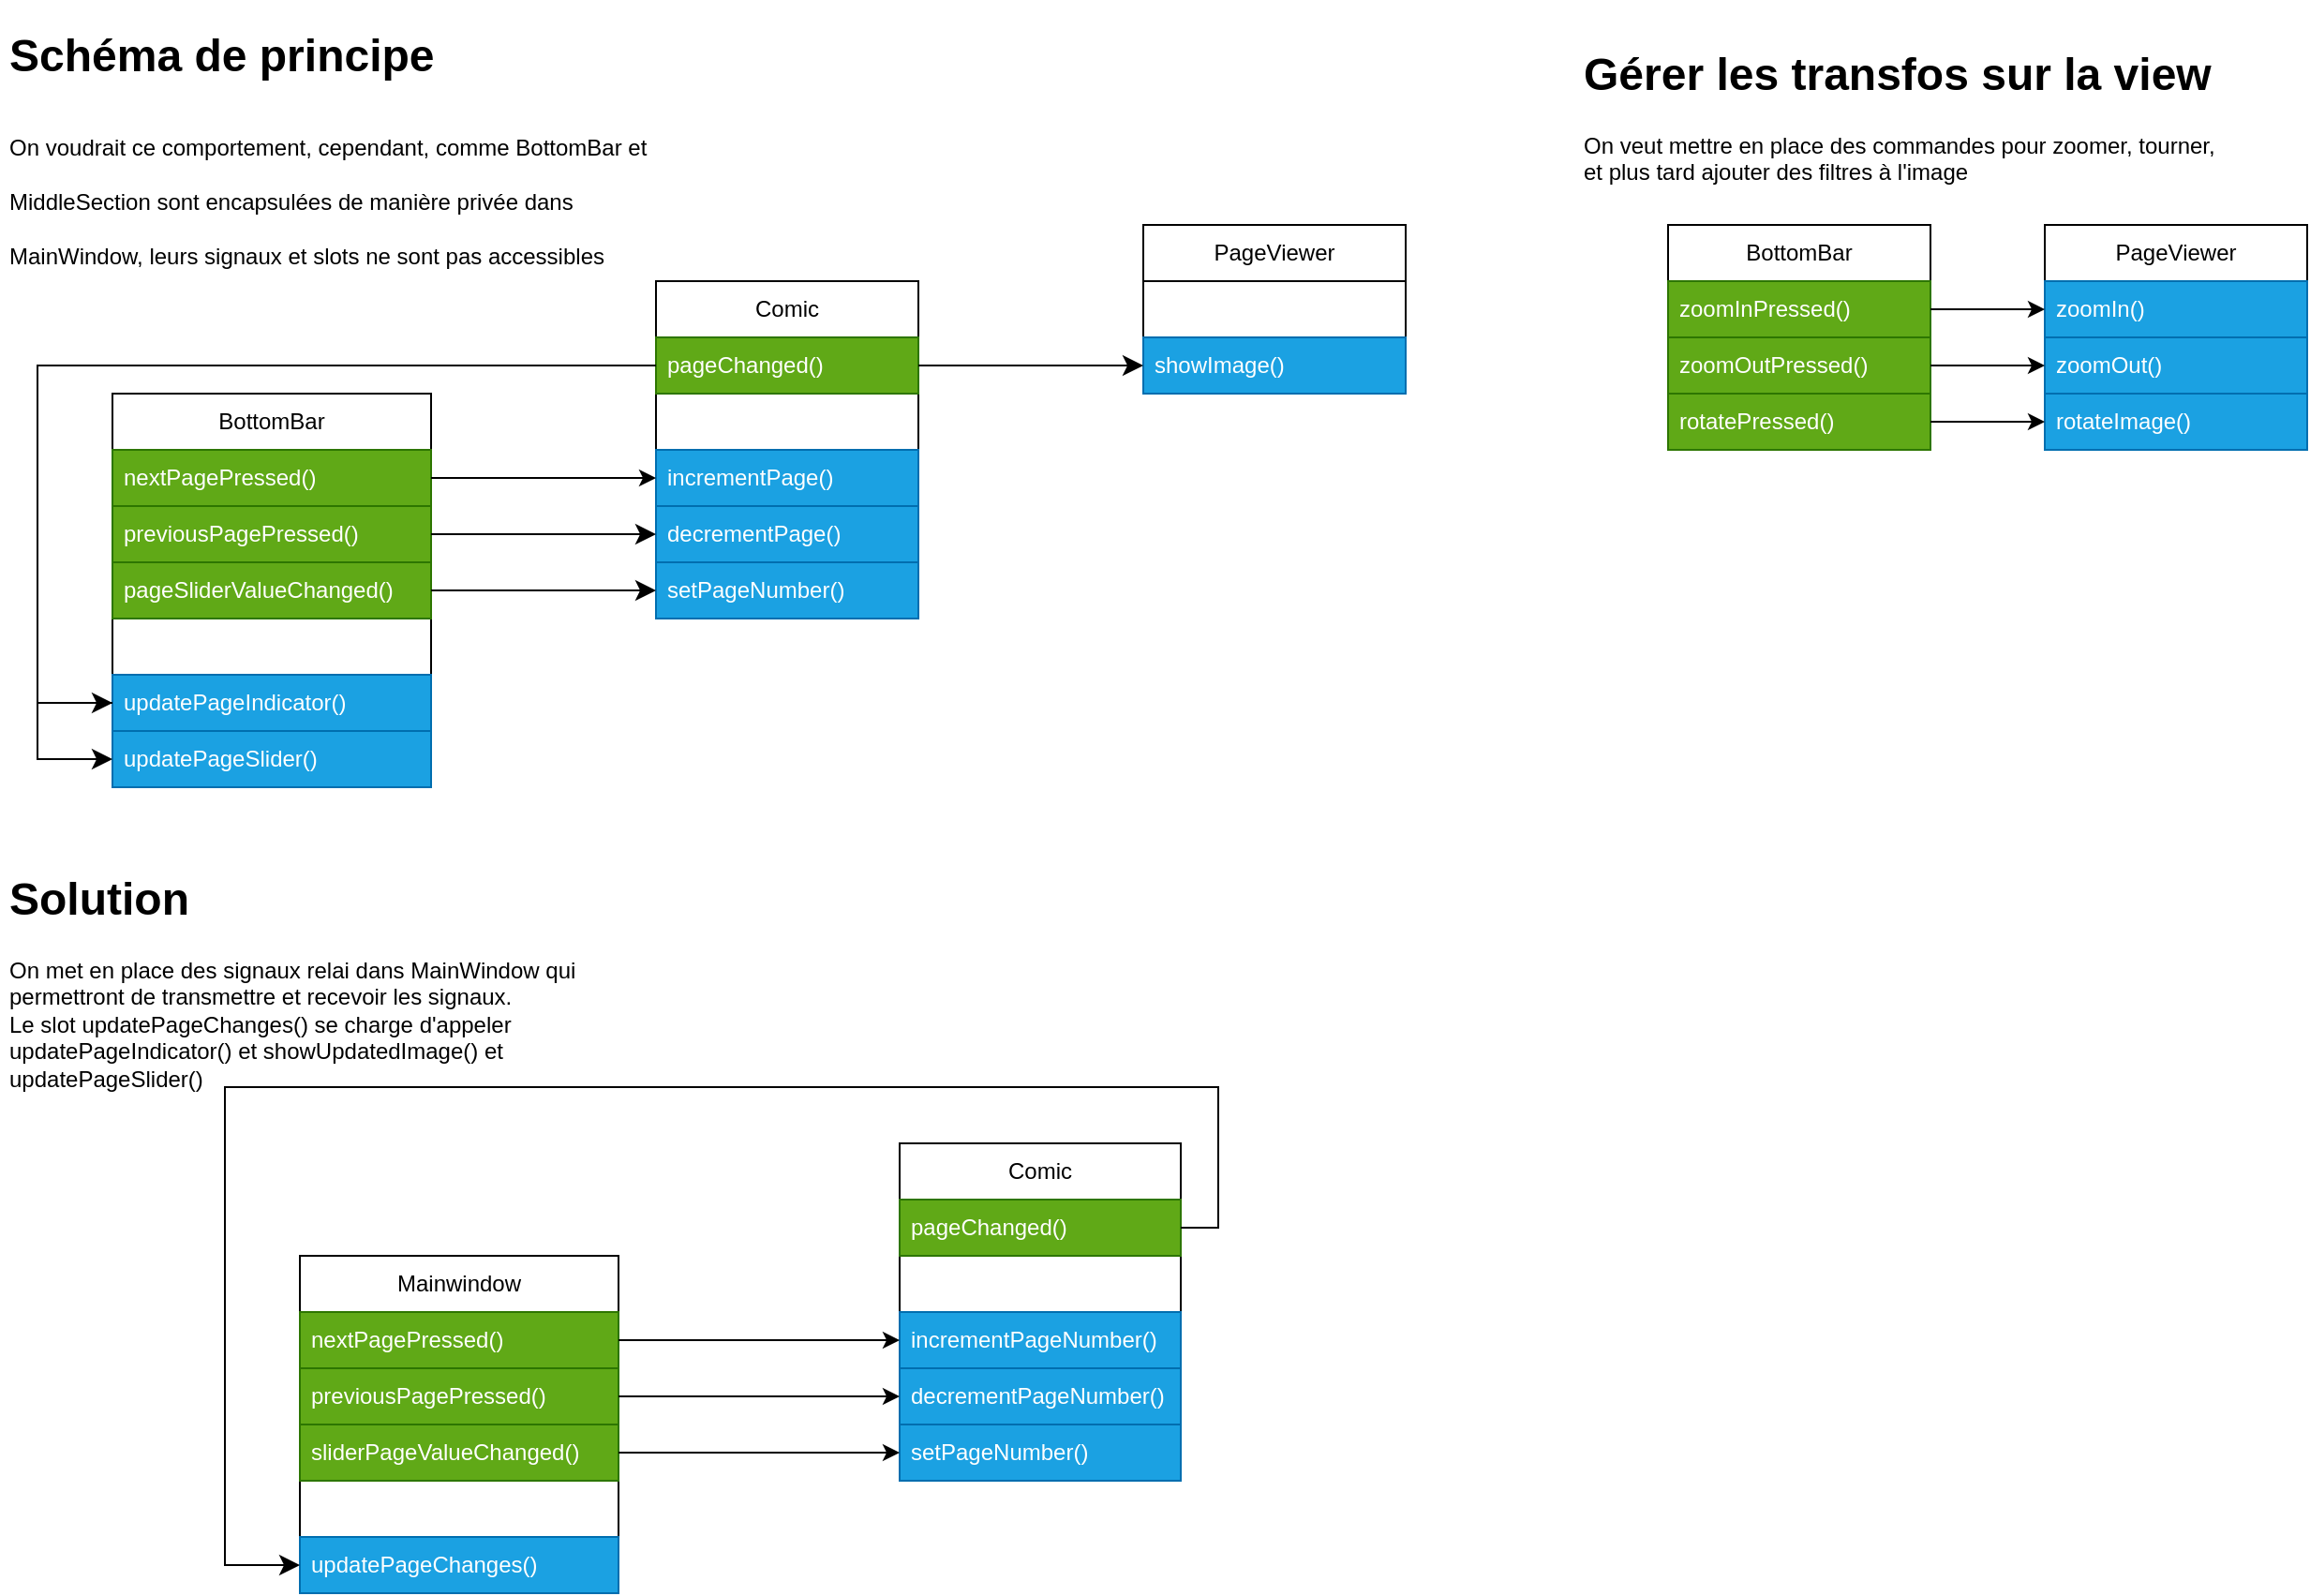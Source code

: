 <mxfile>
    <diagram id="onX0BEk8gplBh3l8tpv9" name="Page-1">
        <mxGraphModel dx="772" dy="427" grid="1" gridSize="10" guides="1" tooltips="1" connect="1" arrows="1" fold="1" page="1" pageScale="1" pageWidth="827" pageHeight="1169" math="0" shadow="0">
            <root>
                <mxCell id="0"/>
                <mxCell id="1" parent="0"/>
                <mxCell id="2" value="BottomBar" style="swimlane;fontStyle=0;childLayout=stackLayout;horizontal=1;startSize=30;horizontalStack=0;resizeParent=1;resizeParentMax=0;resizeLast=0;collapsible=1;marginBottom=0;whiteSpace=wrap;html=1;" parent="1" vertex="1">
                    <mxGeometry x="70" y="210" width="170" height="210" as="geometry"/>
                </mxCell>
                <mxCell id="3" value="nextPagePressed()" style="text;strokeColor=#2D7600;fillColor=#60a917;align=left;verticalAlign=middle;spacingLeft=4;spacingRight=4;overflow=hidden;points=[[0,0.5],[1,0.5]];portConstraint=eastwest;rotatable=0;whiteSpace=wrap;html=1;fontColor=#ffffff;" parent="2" vertex="1">
                    <mxGeometry y="30" width="170" height="30" as="geometry"/>
                </mxCell>
                <mxCell id="4" value="previousPagePressed()" style="text;strokeColor=#2D7600;fillColor=#60a917;align=left;verticalAlign=middle;spacingLeft=4;spacingRight=4;overflow=hidden;points=[[0,0.5],[1,0.5]];portConstraint=eastwest;rotatable=0;whiteSpace=wrap;html=1;fontColor=#ffffff;" parent="2" vertex="1">
                    <mxGeometry y="60" width="170" height="30" as="geometry"/>
                </mxCell>
                <mxCell id="5" value="pageSliderValueChanged()" style="text;strokeColor=#2D7600;fillColor=#60a917;align=left;verticalAlign=middle;spacingLeft=4;spacingRight=4;overflow=hidden;points=[[0,0.5],[1,0.5]];portConstraint=eastwest;rotatable=0;whiteSpace=wrap;html=1;fontColor=#ffffff;" parent="2" vertex="1">
                    <mxGeometry y="90" width="170" height="30" as="geometry"/>
                </mxCell>
                <mxCell id="15" style="text;strokeColor=none;fillColor=none;align=left;verticalAlign=middle;spacingLeft=4;spacingRight=4;overflow=hidden;points=[[0,0.5],[1,0.5]];portConstraint=eastwest;rotatable=0;whiteSpace=wrap;html=1;" parent="2" vertex="1">
                    <mxGeometry y="120" width="170" height="30" as="geometry"/>
                </mxCell>
                <mxCell id="14" value="updatePageIndicator()" style="text;strokeColor=#006EAF;fillColor=#1ba1e2;align=left;verticalAlign=middle;spacingLeft=4;spacingRight=4;overflow=hidden;points=[[0,0.5],[1,0.5]];portConstraint=eastwest;rotatable=0;whiteSpace=wrap;html=1;fontColor=#ffffff;" parent="2" vertex="1">
                    <mxGeometry y="150" width="170" height="30" as="geometry"/>
                </mxCell>
                <mxCell id="66" value="updatePageSlider()" style="text;strokeColor=#006EAF;fillColor=#1ba1e2;align=left;verticalAlign=middle;spacingLeft=4;spacingRight=4;overflow=hidden;points=[[0,0.5],[1,0.5]];portConstraint=eastwest;rotatable=0;whiteSpace=wrap;html=1;fontColor=#ffffff;" parent="2" vertex="1">
                    <mxGeometry y="180" width="170" height="30" as="geometry"/>
                </mxCell>
                <mxCell id="68" value="" style="edgeStyle=segmentEdgeStyle;endArrow=classic;html=1;curved=0;rounded=0;endSize=8;startSize=8;exitX=0;exitY=0.5;exitDx=0;exitDy=0;entryX=0;entryY=0.5;entryDx=0;entryDy=0;" parent="2" source="14" target="66" edge="1">
                    <mxGeometry width="50" height="50" relative="1" as="geometry">
                        <mxPoint x="90" y="230" as="sourcePoint"/>
                        <mxPoint x="140" y="180" as="targetPoint"/>
                        <Array as="points">
                            <mxPoint x="-40" y="165"/>
                            <mxPoint x="-40" y="195"/>
                        </Array>
                    </mxGeometry>
                </mxCell>
                <mxCell id="6" value="PageViewer" style="swimlane;fontStyle=0;childLayout=stackLayout;horizontal=1;startSize=30;horizontalStack=0;resizeParent=1;resizeParentMax=0;resizeLast=0;collapsible=1;marginBottom=0;whiteSpace=wrap;html=1;" parent="1" vertex="1">
                    <mxGeometry x="620" y="120" width="140" height="90" as="geometry"/>
                </mxCell>
                <mxCell id="16" style="text;strokeColor=none;fillColor=none;align=left;verticalAlign=middle;spacingLeft=4;spacingRight=4;overflow=hidden;points=[[0,0.5],[1,0.5]];portConstraint=eastwest;rotatable=0;whiteSpace=wrap;html=1;" parent="6" vertex="1">
                    <mxGeometry y="30" width="140" height="30" as="geometry"/>
                </mxCell>
                <mxCell id="9" value="showImage()" style="text;strokeColor=#006EAF;fillColor=#1ba1e2;align=left;verticalAlign=middle;spacingLeft=4;spacingRight=4;overflow=hidden;points=[[0,0.5],[1,0.5]];portConstraint=eastwest;rotatable=0;whiteSpace=wrap;html=1;fontColor=#ffffff;" parent="6" vertex="1">
                    <mxGeometry y="60" width="140" height="30" as="geometry"/>
                </mxCell>
                <mxCell id="10" value="Comic" style="swimlane;fontStyle=0;childLayout=stackLayout;horizontal=1;startSize=30;horizontalStack=0;resizeParent=1;resizeParentMax=0;resizeLast=0;collapsible=1;marginBottom=0;whiteSpace=wrap;html=1;" parent="1" vertex="1">
                    <mxGeometry x="360" y="150" width="140" height="180" as="geometry"/>
                </mxCell>
                <mxCell id="12" value="pageChanged()" style="text;strokeColor=#2D7600;fillColor=#60a917;align=left;verticalAlign=middle;spacingLeft=4;spacingRight=4;overflow=hidden;points=[[0,0.5],[1,0.5]];portConstraint=eastwest;rotatable=0;whiteSpace=wrap;html=1;fontColor=#ffffff;" parent="10" vertex="1">
                    <mxGeometry y="30" width="140" height="30" as="geometry"/>
                </mxCell>
                <mxCell id="19" style="text;strokeColor=none;fillColor=none;align=left;verticalAlign=middle;spacingLeft=4;spacingRight=4;overflow=hidden;points=[[0,0.5],[1,0.5]];portConstraint=eastwest;rotatable=0;whiteSpace=wrap;html=1;" parent="10" vertex="1">
                    <mxGeometry y="60" width="140" height="30" as="geometry"/>
                </mxCell>
                <mxCell id="13" value="incrementPage()" style="text;strokeColor=#006EAF;fillColor=#1ba1e2;align=left;verticalAlign=middle;spacingLeft=4;spacingRight=4;overflow=hidden;points=[[0,0.5],[1,0.5]];portConstraint=eastwest;rotatable=0;whiteSpace=wrap;html=1;fontColor=#ffffff;" parent="10" vertex="1">
                    <mxGeometry y="90" width="140" height="30" as="geometry"/>
                </mxCell>
                <mxCell id="18" value="decrementPage()" style="text;strokeColor=#006EAF;fillColor=#1ba1e2;align=left;verticalAlign=middle;spacingLeft=4;spacingRight=4;overflow=hidden;points=[[0,0.5],[1,0.5]];portConstraint=eastwest;rotatable=0;whiteSpace=wrap;html=1;fontColor=#ffffff;" parent="10" vertex="1">
                    <mxGeometry y="120" width="140" height="30" as="geometry"/>
                </mxCell>
                <mxCell id="17" value="setPageNumber()" style="text;strokeColor=#006EAF;fillColor=#1ba1e2;align=left;verticalAlign=middle;spacingLeft=4;spacingRight=4;overflow=hidden;points=[[0,0.5],[1,0.5]];portConstraint=eastwest;rotatable=0;whiteSpace=wrap;html=1;fontColor=#ffffff;" parent="10" vertex="1">
                    <mxGeometry y="150" width="140" height="30" as="geometry"/>
                </mxCell>
                <mxCell id="21" value="" style="edgeStyle=elbowEdgeStyle;elbow=horizontal;endArrow=classic;html=1;curved=0;rounded=0;endSize=8;startSize=8;exitX=1;exitY=0.25;exitDx=0;exitDy=0;entryX=0;entryY=0.5;entryDx=0;entryDy=0;" parent="1" source="10" target="9" edge="1">
                    <mxGeometry width="50" height="50" relative="1" as="geometry">
                        <mxPoint x="540" y="400" as="sourcePoint"/>
                        <mxPoint x="590" y="350" as="targetPoint"/>
                    </mxGeometry>
                </mxCell>
                <mxCell id="23" value="" style="edgeStyle=elbowEdgeStyle;elbow=horizontal;endArrow=classic;html=1;curved=0;rounded=0;endSize=8;startSize=8;exitX=1;exitY=0.5;exitDx=0;exitDy=0;entryX=0;entryY=0.5;entryDx=0;entryDy=0;" parent="1" source="4" target="18" edge="1">
                    <mxGeometry width="50" height="50" relative="1" as="geometry">
                        <mxPoint x="270" y="230" as="sourcePoint"/>
                        <mxPoint x="430" y="230" as="targetPoint"/>
                    </mxGeometry>
                </mxCell>
                <mxCell id="24" value="" style="edgeStyle=elbowEdgeStyle;elbow=horizontal;endArrow=classic;html=1;curved=0;rounded=0;endSize=8;startSize=8;exitX=1;exitY=0.5;exitDx=0;exitDy=0;entryX=0;entryY=0.5;entryDx=0;entryDy=0;" parent="1" source="5" target="17" edge="1">
                    <mxGeometry width="50" height="50" relative="1" as="geometry">
                        <mxPoint x="380" y="280" as="sourcePoint"/>
                        <mxPoint x="430" y="230" as="targetPoint"/>
                        <Array as="points">
                            <mxPoint x="290" y="310"/>
                        </Array>
                    </mxGeometry>
                </mxCell>
                <mxCell id="26" value="" style="edgeStyle=segmentEdgeStyle;endArrow=classic;html=1;curved=0;rounded=0;endSize=8;startSize=8;exitX=0;exitY=0.5;exitDx=0;exitDy=0;entryX=0;entryY=0.5;entryDx=0;entryDy=0;" parent="1" source="12" target="14" edge="1">
                    <mxGeometry width="50" height="50" relative="1" as="geometry">
                        <mxPoint x="250" y="120" as="sourcePoint"/>
                        <mxPoint x="20" y="330" as="targetPoint"/>
                        <Array as="points">
                            <mxPoint x="30" y="195"/>
                            <mxPoint x="30" y="375"/>
                        </Array>
                    </mxGeometry>
                </mxCell>
                <mxCell id="27" value="Mainwindow" style="swimlane;fontStyle=0;childLayout=stackLayout;horizontal=1;startSize=30;horizontalStack=0;resizeParent=1;resizeParentMax=0;resizeLast=0;collapsible=1;marginBottom=0;whiteSpace=wrap;html=1;" parent="1" vertex="1">
                    <mxGeometry x="170" y="670" width="170" height="180" as="geometry"/>
                </mxCell>
                <mxCell id="28" value="nextPagePressed()" style="text;strokeColor=#2D7600;fillColor=#60a917;align=left;verticalAlign=middle;spacingLeft=4;spacingRight=4;overflow=hidden;points=[[0,0.5],[1,0.5]];portConstraint=eastwest;rotatable=0;whiteSpace=wrap;html=1;fontColor=#ffffff;" parent="27" vertex="1">
                    <mxGeometry y="30" width="170" height="30" as="geometry"/>
                </mxCell>
                <mxCell id="29" value="previousPagePressed()" style="text;strokeColor=#2D7600;fillColor=#60a917;align=left;verticalAlign=middle;spacingLeft=4;spacingRight=4;overflow=hidden;points=[[0,0.5],[1,0.5]];portConstraint=eastwest;rotatable=0;whiteSpace=wrap;html=1;fontColor=#ffffff;" parent="27" vertex="1">
                    <mxGeometry y="60" width="170" height="30" as="geometry"/>
                </mxCell>
                <mxCell id="30" value="sliderPageValueChanged()" style="text;strokeColor=#2D7600;fillColor=#60a917;align=left;verticalAlign=middle;spacingLeft=4;spacingRight=4;overflow=hidden;points=[[0,0.5],[1,0.5]];portConstraint=eastwest;rotatable=0;whiteSpace=wrap;html=1;fontColor=#ffffff;" parent="27" vertex="1">
                    <mxGeometry y="90" width="170" height="30" as="geometry"/>
                </mxCell>
                <mxCell id="31" style="text;strokeColor=none;fillColor=none;align=left;verticalAlign=middle;spacingLeft=4;spacingRight=4;overflow=hidden;points=[[0,0.5],[1,0.5]];portConstraint=eastwest;rotatable=0;whiteSpace=wrap;html=1;" parent="27" vertex="1">
                    <mxGeometry y="120" width="170" height="30" as="geometry"/>
                </mxCell>
                <mxCell id="39" value="updatePageChanges()" style="text;strokeColor=#006EAF;fillColor=#1ba1e2;align=left;verticalAlign=middle;spacingLeft=4;spacingRight=4;overflow=hidden;points=[[0,0.5],[1,0.5]];portConstraint=eastwest;rotatable=0;whiteSpace=wrap;html=1;fontColor=#ffffff;" parent="27" vertex="1">
                    <mxGeometry y="150" width="170" height="30" as="geometry"/>
                </mxCell>
                <mxCell id="33" value="Comic" style="swimlane;fontStyle=0;childLayout=stackLayout;horizontal=1;startSize=30;horizontalStack=0;resizeParent=1;resizeParentMax=0;resizeLast=0;collapsible=1;marginBottom=0;whiteSpace=wrap;html=1;" parent="1" vertex="1">
                    <mxGeometry x="490" y="610" width="150" height="180" as="geometry"/>
                </mxCell>
                <mxCell id="34" value="pageChanged()" style="text;strokeColor=#2D7600;fillColor=#60a917;align=left;verticalAlign=middle;spacingLeft=4;spacingRight=4;overflow=hidden;points=[[0,0.5],[1,0.5]];portConstraint=eastwest;rotatable=0;whiteSpace=wrap;html=1;fontColor=#ffffff;" parent="33" vertex="1">
                    <mxGeometry y="30" width="150" height="30" as="geometry"/>
                </mxCell>
                <mxCell id="35" style="text;strokeColor=none;fillColor=none;align=left;verticalAlign=middle;spacingLeft=4;spacingRight=4;overflow=hidden;points=[[0,0.5],[1,0.5]];portConstraint=eastwest;rotatable=0;whiteSpace=wrap;html=1;" parent="33" vertex="1">
                    <mxGeometry y="60" width="150" height="30" as="geometry"/>
                </mxCell>
                <mxCell id="36" value="incrementPageNumber()" style="text;strokeColor=#006EAF;fillColor=#1ba1e2;align=left;verticalAlign=middle;spacingLeft=4;spacingRight=4;overflow=hidden;points=[[0,0.5],[1,0.5]];portConstraint=eastwest;rotatable=0;whiteSpace=wrap;html=1;fontColor=#ffffff;" parent="33" vertex="1">
                    <mxGeometry y="90" width="150" height="30" as="geometry"/>
                </mxCell>
                <mxCell id="37" value="decrementPageNumber()" style="text;strokeColor=#006EAF;fillColor=#1ba1e2;align=left;verticalAlign=middle;spacingLeft=4;spacingRight=4;overflow=hidden;points=[[0,0.5],[1,0.5]];portConstraint=eastwest;rotatable=0;whiteSpace=wrap;html=1;fontColor=#ffffff;" parent="33" vertex="1">
                    <mxGeometry y="120" width="150" height="30" as="geometry"/>
                </mxCell>
                <mxCell id="38" value="setPageNumber()" style="text;strokeColor=#006EAF;fillColor=#1ba1e2;align=left;verticalAlign=middle;spacingLeft=4;spacingRight=4;overflow=hidden;points=[[0,0.5],[1,0.5]];portConstraint=eastwest;rotatable=0;whiteSpace=wrap;html=1;fontColor=#ffffff;" parent="33" vertex="1">
                    <mxGeometry y="150" width="150" height="30" as="geometry"/>
                </mxCell>
                <mxCell id="40" value="" style="endArrow=classic;html=1;exitX=1;exitY=0.5;exitDx=0;exitDy=0;entryX=0;entryY=0.5;entryDx=0;entryDy=0;" parent="1" source="28" target="36" edge="1">
                    <mxGeometry width="50" height="50" relative="1" as="geometry">
                        <mxPoint x="460" y="560" as="sourcePoint"/>
                        <mxPoint x="510" y="510" as="targetPoint"/>
                    </mxGeometry>
                </mxCell>
                <mxCell id="41" value="" style="endArrow=classic;html=1;exitX=1;exitY=0.5;exitDx=0;exitDy=0;entryX=0;entryY=0.5;entryDx=0;entryDy=0;" parent="1" source="29" target="37" edge="1">
                    <mxGeometry width="50" height="50" relative="1" as="geometry">
                        <mxPoint x="320" y="625" as="sourcePoint"/>
                        <mxPoint x="470" y="635" as="targetPoint"/>
                    </mxGeometry>
                </mxCell>
                <mxCell id="42" value="" style="endArrow=classic;html=1;exitX=1;exitY=0.5;exitDx=0;exitDy=0;entryX=0;entryY=0.5;entryDx=0;entryDy=0;" parent="1" source="30" target="38" edge="1">
                    <mxGeometry width="50" height="50" relative="1" as="geometry">
                        <mxPoint x="330" y="635" as="sourcePoint"/>
                        <mxPoint x="480" y="645" as="targetPoint"/>
                    </mxGeometry>
                </mxCell>
                <mxCell id="44" value="" style="edgeStyle=segmentEdgeStyle;endArrow=classic;html=1;curved=0;rounded=0;endSize=8;startSize=8;exitX=1;exitY=0.25;exitDx=0;exitDy=0;entryX=0;entryY=0.5;entryDx=0;entryDy=0;" parent="1" source="33" target="39" edge="1">
                    <mxGeometry width="50" height="50" relative="1" as="geometry">
                        <mxPoint x="370" y="830" as="sourcePoint"/>
                        <mxPoint x="420" y="780" as="targetPoint"/>
                        <Array as="points">
                            <mxPoint x="660" y="655"/>
                            <mxPoint x="660" y="580"/>
                            <mxPoint x="130" y="580"/>
                            <mxPoint x="130" y="835"/>
                        </Array>
                    </mxGeometry>
                </mxCell>
                <mxCell id="48" value="&lt;h1&gt;&lt;span style=&quot;background-color: initial;&quot;&gt;Schéma de principe&lt;/span&gt;&lt;/h1&gt;&lt;h1&gt;&lt;span style=&quot;background-color: initial; font-size: 12px; font-weight: normal;&quot;&gt;On voudrait ce comportement, cependant, comme BottomBar et MiddleSection sont encapsulées de manière privée dans MainWindow, leurs signaux et slots ne sont pas accessibles&lt;/span&gt;&lt;br&gt;&lt;/h1&gt;" style="text;html=1;strokeColor=none;fillColor=none;spacing=5;spacingTop=-20;whiteSpace=wrap;overflow=hidden;rounded=0;" parent="1" vertex="1">
                    <mxGeometry x="10" y="10" width="350" height="140" as="geometry"/>
                </mxCell>
                <mxCell id="64" value="&lt;h1&gt;&lt;span style=&quot;background-color: initial;&quot;&gt;Solution&lt;/span&gt;&lt;/h1&gt;&lt;div&gt;&lt;span style=&quot;background-color: initial;&quot;&gt;On met en place des signaux relai dans MainWindow qui permettront de transmettre et recevoir les signaux.&lt;/span&gt;&lt;/div&gt;&lt;div&gt;Le slot updatePageChanges() se charge d'appeler updatePageIndicator() et showUpdatedImage() et updatePageSlider()&lt;/div&gt;" style="text;html=1;strokeColor=none;fillColor=none;spacing=5;spacingTop=-20;whiteSpace=wrap;overflow=hidden;rounded=0;" parent="1" vertex="1">
                    <mxGeometry x="10" y="460" width="350" height="140" as="geometry"/>
                </mxCell>
                <mxCell id="67" style="edgeStyle=none;html=1;exitX=1;exitY=0.5;exitDx=0;exitDy=0;entryX=0;entryY=0.5;entryDx=0;entryDy=0;" parent="1" source="3" target="13" edge="1">
                    <mxGeometry relative="1" as="geometry"/>
                </mxCell>
                <mxCell id="69" value="BottomBar" style="swimlane;fontStyle=0;childLayout=stackLayout;horizontal=1;startSize=30;horizontalStack=0;resizeParent=1;resizeParentMax=0;resizeLast=0;collapsible=1;marginBottom=0;whiteSpace=wrap;html=1;" vertex="1" parent="1">
                    <mxGeometry x="900" y="120" width="140" height="120" as="geometry"/>
                </mxCell>
                <mxCell id="70" value="zoomInPressed()" style="text;strokeColor=#2D7600;fillColor=#60a917;align=left;verticalAlign=middle;spacingLeft=4;spacingRight=4;overflow=hidden;points=[[0,0.5],[1,0.5]];portConstraint=eastwest;rotatable=0;whiteSpace=wrap;html=1;fontColor=#ffffff;" vertex="1" parent="69">
                    <mxGeometry y="30" width="140" height="30" as="geometry"/>
                </mxCell>
                <mxCell id="71" value="zoomOutPressed()" style="text;strokeColor=#2D7600;fillColor=#60a917;align=left;verticalAlign=middle;spacingLeft=4;spacingRight=4;overflow=hidden;points=[[0,0.5],[1,0.5]];portConstraint=eastwest;rotatable=0;whiteSpace=wrap;html=1;fontColor=#ffffff;" vertex="1" parent="69">
                    <mxGeometry y="60" width="140" height="30" as="geometry"/>
                </mxCell>
                <mxCell id="72" value="rotatePressed()" style="text;strokeColor=#2D7600;fillColor=#60a917;align=left;verticalAlign=middle;spacingLeft=4;spacingRight=4;overflow=hidden;points=[[0,0.5],[1,0.5]];portConstraint=eastwest;rotatable=0;whiteSpace=wrap;html=1;fontColor=#ffffff;" vertex="1" parent="69">
                    <mxGeometry y="90" width="140" height="30" as="geometry"/>
                </mxCell>
                <mxCell id="77" value="PageViewer" style="swimlane;fontStyle=0;childLayout=stackLayout;horizontal=1;startSize=30;horizontalStack=0;resizeParent=1;resizeParentMax=0;resizeLast=0;collapsible=1;marginBottom=0;whiteSpace=wrap;html=1;" vertex="1" parent="1">
                    <mxGeometry x="1101" y="120" width="140" height="120" as="geometry"/>
                </mxCell>
                <mxCell id="79" value="zoomIn()" style="text;strokeColor=#006EAF;fillColor=#1ba1e2;align=left;verticalAlign=middle;spacingLeft=4;spacingRight=4;overflow=hidden;points=[[0,0.5],[1,0.5]];portConstraint=eastwest;rotatable=0;whiteSpace=wrap;html=1;fontColor=#ffffff;" vertex="1" parent="77">
                    <mxGeometry y="30" width="140" height="30" as="geometry"/>
                </mxCell>
                <mxCell id="83" value="zoomOut()" style="text;strokeColor=#006EAF;fillColor=#1ba1e2;align=left;verticalAlign=middle;spacingLeft=4;spacingRight=4;overflow=hidden;points=[[0,0.5],[1,0.5]];portConstraint=eastwest;rotatable=0;whiteSpace=wrap;html=1;fontColor=#ffffff;" vertex="1" parent="77">
                    <mxGeometry y="60" width="140" height="30" as="geometry"/>
                </mxCell>
                <mxCell id="82" value="rotateImage()" style="text;strokeColor=#006EAF;fillColor=#1ba1e2;align=left;verticalAlign=middle;spacingLeft=4;spacingRight=4;overflow=hidden;points=[[0,0.5],[1,0.5]];portConstraint=eastwest;rotatable=0;whiteSpace=wrap;html=1;fontColor=#ffffff;" vertex="1" parent="77">
                    <mxGeometry y="90" width="140" height="30" as="geometry"/>
                </mxCell>
                <mxCell id="80" value="&lt;h1&gt;&lt;span style=&quot;background-color: initial;&quot;&gt;Gérer les transfos sur la view&lt;/span&gt;&lt;/h1&gt;&lt;div&gt;&lt;span style=&quot;background-color: initial;&quot;&gt;On veut mettre en place des commandes pour zoomer, tourner, et plus tard ajouter des filtres à l'image&lt;/span&gt;&lt;/div&gt;&lt;div&gt;&lt;br&gt;&lt;/div&gt;" style="text;html=1;strokeColor=none;fillColor=none;spacing=5;spacingTop=-20;whiteSpace=wrap;overflow=hidden;rounded=0;" vertex="1" parent="1">
                    <mxGeometry x="850" y="20" width="350" height="100" as="geometry"/>
                </mxCell>
                <mxCell id="84" style="edgeStyle=none;html=1;exitX=1;exitY=0.5;exitDx=0;exitDy=0;entryX=0;entryY=0.5;entryDx=0;entryDy=0;" edge="1" parent="1" source="70" target="79">
                    <mxGeometry relative="1" as="geometry"/>
                </mxCell>
                <mxCell id="86" style="edgeStyle=none;html=1;exitX=1;exitY=0.5;exitDx=0;exitDy=0;entryX=0;entryY=0.5;entryDx=0;entryDy=0;" edge="1" parent="1" source="71" target="83">
                    <mxGeometry relative="1" as="geometry"/>
                </mxCell>
                <mxCell id="87" style="edgeStyle=none;html=1;exitX=1;exitY=0.5;exitDx=0;exitDy=0;entryX=0;entryY=0.5;entryDx=0;entryDy=0;" edge="1" parent="1" source="72" target="82">
                    <mxGeometry relative="1" as="geometry"/>
                </mxCell>
            </root>
        </mxGraphModel>
    </diagram>
</mxfile>